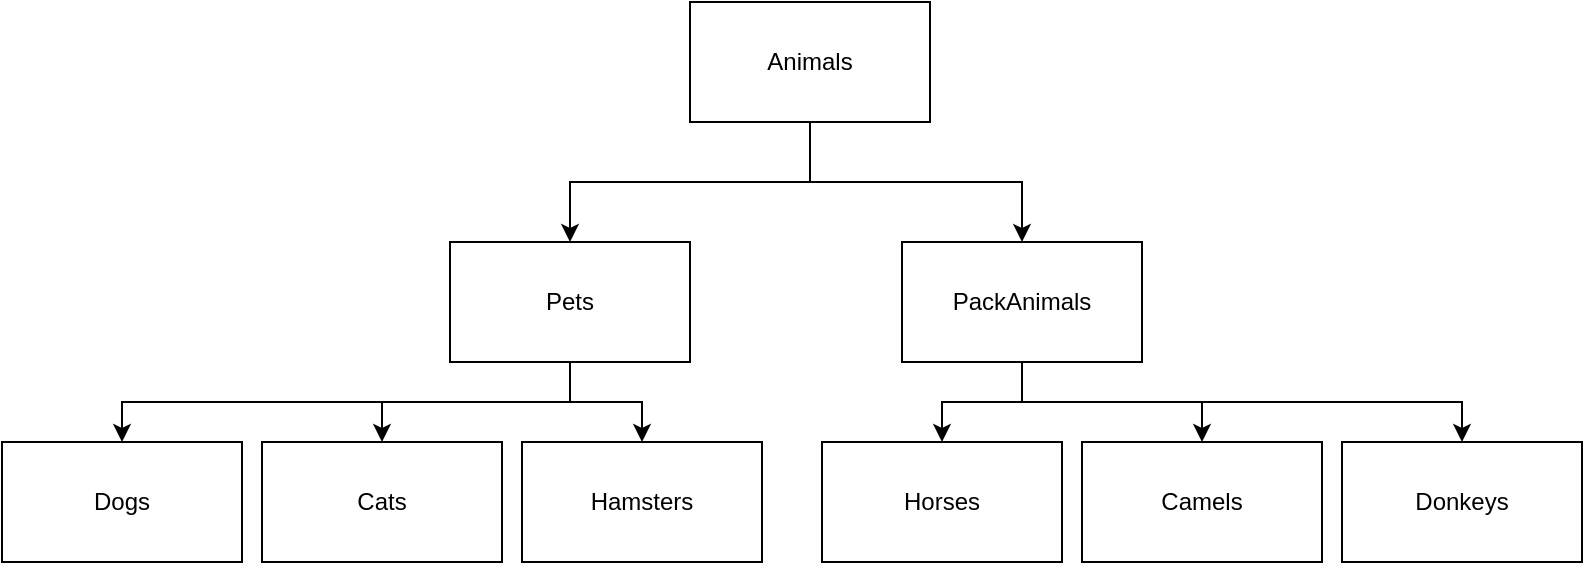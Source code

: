 <mxfile version="23.1.7" type="google">
  <diagram name="Страница — 1" id="t2vCrNQ9wf_eOK1ATSUl">
    <mxGraphModel grid="1" page="1" gridSize="10" guides="1" tooltips="1" connect="1" arrows="1" fold="1" pageScale="1" pageWidth="827" pageHeight="1169" math="0" shadow="0">
      <root>
        <mxCell id="0" />
        <mxCell id="1" parent="0" />
        <mxCell id="0IOq34aNbkgQqZw7lwuk-13" style="edgeStyle=orthogonalEdgeStyle;rounded=0;orthogonalLoop=1;jettySize=auto;html=1;entryX=0.5;entryY=0;entryDx=0;entryDy=0;" edge="1" parent="1" source="0IOq34aNbkgQqZw7lwuk-1" target="0IOq34aNbkgQqZw7lwuk-2">
          <mxGeometry relative="1" as="geometry" />
        </mxCell>
        <mxCell id="0IOq34aNbkgQqZw7lwuk-14" style="edgeStyle=orthogonalEdgeStyle;rounded=0;orthogonalLoop=1;jettySize=auto;html=1;" edge="1" parent="1" source="0IOq34aNbkgQqZw7lwuk-1" target="0IOq34aNbkgQqZw7lwuk-3">
          <mxGeometry relative="1" as="geometry" />
        </mxCell>
        <mxCell id="0IOq34aNbkgQqZw7lwuk-1" value="Animals" style="rounded=0;whiteSpace=wrap;html=1;" vertex="1" parent="1">
          <mxGeometry x="354" y="60" width="120" height="60" as="geometry" />
        </mxCell>
        <mxCell id="0IOq34aNbkgQqZw7lwuk-16" style="edgeStyle=orthogonalEdgeStyle;rounded=0;orthogonalLoop=1;jettySize=auto;html=1;" edge="1" parent="1" source="0IOq34aNbkgQqZw7lwuk-2" target="0IOq34aNbkgQqZw7lwuk-5">
          <mxGeometry relative="1" as="geometry" />
        </mxCell>
        <mxCell id="0IOq34aNbkgQqZw7lwuk-17" style="edgeStyle=orthogonalEdgeStyle;rounded=0;orthogonalLoop=1;jettySize=auto;html=1;" edge="1" parent="1" source="0IOq34aNbkgQqZw7lwuk-2" target="0IOq34aNbkgQqZw7lwuk-6">
          <mxGeometry relative="1" as="geometry" />
        </mxCell>
        <mxCell id="0IOq34aNbkgQqZw7lwuk-22" style="edgeStyle=orthogonalEdgeStyle;rounded=0;orthogonalLoop=1;jettySize=auto;html=1;" edge="1" parent="1" source="0IOq34aNbkgQqZw7lwuk-2" target="0IOq34aNbkgQqZw7lwuk-4">
          <mxGeometry relative="1" as="geometry">
            <Array as="points">
              <mxPoint x="294" y="260" />
              <mxPoint x="70" y="260" />
            </Array>
          </mxGeometry>
        </mxCell>
        <mxCell id="0IOq34aNbkgQqZw7lwuk-2" value="Pets" style="rounded=0;whiteSpace=wrap;html=1;" vertex="1" parent="1">
          <mxGeometry x="234" y="180" width="120" height="60" as="geometry" />
        </mxCell>
        <mxCell id="0IOq34aNbkgQqZw7lwuk-19" style="edgeStyle=orthogonalEdgeStyle;rounded=0;orthogonalLoop=1;jettySize=auto;html=1;" edge="1" parent="1" source="0IOq34aNbkgQqZw7lwuk-3" target="0IOq34aNbkgQqZw7lwuk-8">
          <mxGeometry relative="1" as="geometry" />
        </mxCell>
        <mxCell id="0IOq34aNbkgQqZw7lwuk-20" style="edgeStyle=orthogonalEdgeStyle;rounded=0;orthogonalLoop=1;jettySize=auto;html=1;" edge="1" parent="1" source="0IOq34aNbkgQqZw7lwuk-3" target="0IOq34aNbkgQqZw7lwuk-7">
          <mxGeometry relative="1" as="geometry" />
        </mxCell>
        <mxCell id="0IOq34aNbkgQqZw7lwuk-21" style="edgeStyle=orthogonalEdgeStyle;rounded=0;orthogonalLoop=1;jettySize=auto;html=1;" edge="1" parent="1" source="0IOq34aNbkgQqZw7lwuk-3" target="0IOq34aNbkgQqZw7lwuk-9">
          <mxGeometry relative="1" as="geometry">
            <Array as="points">
              <mxPoint x="520" y="260" />
              <mxPoint x="740" y="260" />
            </Array>
          </mxGeometry>
        </mxCell>
        <mxCell id="0IOq34aNbkgQqZw7lwuk-3" value="PackAnimals" style="rounded=0;whiteSpace=wrap;html=1;" vertex="1" parent="1">
          <mxGeometry x="460" y="180" width="120" height="60" as="geometry" />
        </mxCell>
        <mxCell id="0IOq34aNbkgQqZw7lwuk-4" value="Dogs" style="rounded=0;whiteSpace=wrap;html=1;" vertex="1" parent="1">
          <mxGeometry x="10" y="280" width="120" height="60" as="geometry" />
        </mxCell>
        <mxCell id="0IOq34aNbkgQqZw7lwuk-5" value="Cats" style="rounded=0;whiteSpace=wrap;html=1;" vertex="1" parent="1">
          <mxGeometry x="140" y="280" width="120" height="60" as="geometry" />
        </mxCell>
        <mxCell id="0IOq34aNbkgQqZw7lwuk-6" value="Hamsters" style="rounded=0;whiteSpace=wrap;html=1;" vertex="1" parent="1">
          <mxGeometry x="270" y="280" width="120" height="60" as="geometry" />
        </mxCell>
        <mxCell id="0IOq34aNbkgQqZw7lwuk-7" value="Horses" style="rounded=0;whiteSpace=wrap;html=1;" vertex="1" parent="1">
          <mxGeometry x="420" y="280" width="120" height="60" as="geometry" />
        </mxCell>
        <mxCell id="0IOq34aNbkgQqZw7lwuk-8" value="Camels" style="rounded=0;whiteSpace=wrap;html=1;" vertex="1" parent="1">
          <mxGeometry x="550" y="280" width="120" height="60" as="geometry" />
        </mxCell>
        <mxCell id="0IOq34aNbkgQqZw7lwuk-9" value="Donkeys" style="rounded=0;whiteSpace=wrap;html=1;" vertex="1" parent="1">
          <mxGeometry x="680" y="280" width="120" height="60" as="geometry" />
        </mxCell>
      </root>
    </mxGraphModel>
  </diagram>
</mxfile>
